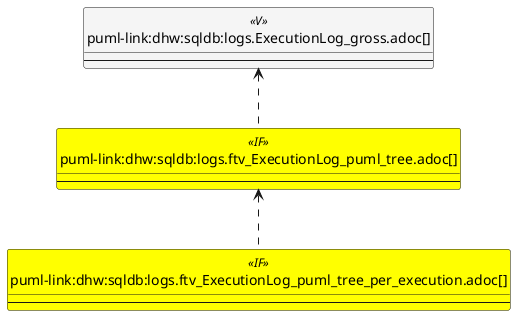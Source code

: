 @startuml
'Left to right direction
top to bottom direction
hide circle
'avoide "." issues:
set namespaceSeparator none


skinparam class {
  BackgroundColor White
  BackgroundColor<<FN>> Yellow
  BackgroundColor<<FS>> Yellow
  BackgroundColor<<FT>> LightGray
  BackgroundColor<<IF>> Yellow
  BackgroundColor<<IS>> Yellow
  BackgroundColor<<P>> Aqua
  BackgroundColor<<PC>> Aqua
  BackgroundColor<<SN>> Yellow
  BackgroundColor<<SO>> SlateBlue
  BackgroundColor<<TF>> LightGray
  BackgroundColor<<TR>> Tomato
  BackgroundColor<<U>> White
  BackgroundColor<<V>> WhiteSmoke
  BackgroundColor<<X>> Aqua
  BackgroundColor<<external>> AliceBlue
}


entity "puml-link:dhw:sqldb:logs.ExecutionLog_gross.adoc[]" as logs.ExecutionLog_gross << V >> {
  --
}

entity "puml-link:dhw:sqldb:logs.ftv_ExecutionLog_puml_tree.adoc[]" as logs.ftv_ExecutionLog_puml_tree << IF >> {
  --
}

entity "puml-link:dhw:sqldb:logs.ftv_ExecutionLog_puml_tree_per_execution.adoc[]" as logs.ftv_ExecutionLog_puml_tree_per_execution << IF >> {
  --
}

logs.ExecutionLog_gross <.. logs.ftv_ExecutionLog_puml_tree
logs.ftv_ExecutionLog_puml_tree <.. logs.ftv_ExecutionLog_puml_tree_per_execution
@enduml

